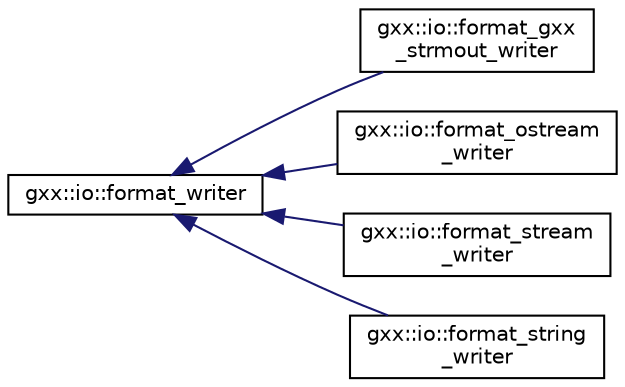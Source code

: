 digraph "Graphical Class Hierarchy"
{
  edge [fontname="Helvetica",fontsize="10",labelfontname="Helvetica",labelfontsize="10"];
  node [fontname="Helvetica",fontsize="10",shape=record];
  rankdir="LR";
  Node1 [label="gxx::io::format_writer",height=0.2,width=0.4,color="black", fillcolor="white", style="filled",URL="$classgxx_1_1io_1_1format__writer.html"];
  Node1 -> Node2 [dir="back",color="midnightblue",fontsize="10",style="solid",fontname="Helvetica"];
  Node2 [label="gxx::io::format_gxx\l_strmout_writer",height=0.2,width=0.4,color="black", fillcolor="white", style="filled",URL="$classgxx_1_1io_1_1format__gxx__strmout__writer.html"];
  Node1 -> Node3 [dir="back",color="midnightblue",fontsize="10",style="solid",fontname="Helvetica"];
  Node3 [label="gxx::io::format_ostream\l_writer",height=0.2,width=0.4,color="black", fillcolor="white", style="filled",URL="$classgxx_1_1io_1_1format__ostream__writer.html"];
  Node1 -> Node4 [dir="back",color="midnightblue",fontsize="10",style="solid",fontname="Helvetica"];
  Node4 [label="gxx::io::format_stream\l_writer",height=0.2,width=0.4,color="black", fillcolor="white", style="filled",URL="$classgxx_1_1io_1_1format__stream__writer.html"];
  Node1 -> Node5 [dir="back",color="midnightblue",fontsize="10",style="solid",fontname="Helvetica"];
  Node5 [label="gxx::io::format_string\l_writer",height=0.2,width=0.4,color="black", fillcolor="white", style="filled",URL="$classgxx_1_1io_1_1format__string__writer.html"];
}
